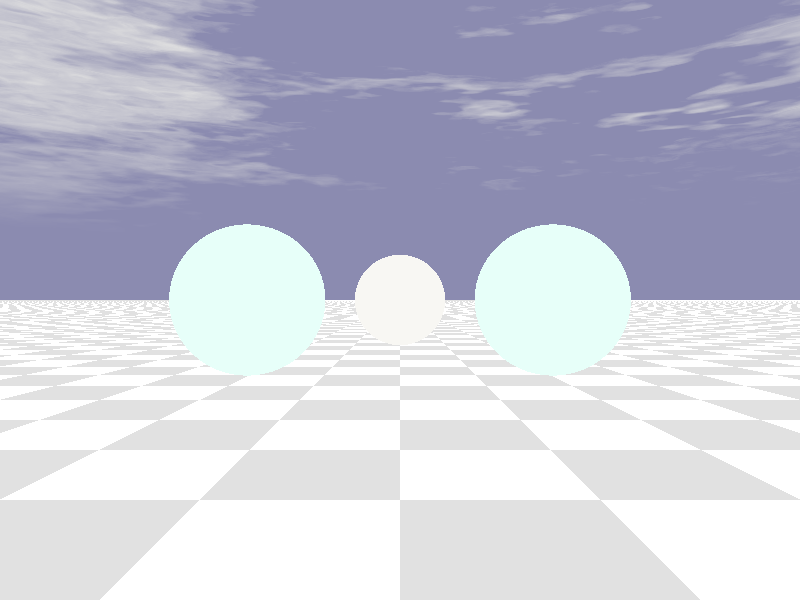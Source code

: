 // 5_lights.pov

#include "colors.inc"
#include "shapes.inc"
#include "skies.inc"
#include "textures.inc"
#include "woods.inc"
#include "stones.inc"                                        
#include "glass.inc"
#include "metals.inc"
              
camera{ 
  location <0.0, 0.0, -4.0> 
  look_at  <0.0, 0.0, 0.0>
}               

light_source {  
  <-1.0,5.0,0.0> 
  color Blue  
  spotlight 
  point_at<-1.0, 0.0, 0.0>       
  radius 3
  falloff 10
} 
          
  
light_source {  
  <1.0,5.0,0.0> 
  color Green  
  spotlight 
  point_at<1.0, 0.0, 0.0>       
  radius 3
  falloff 10
}       
           
           
sky_sphere {
  S_Cloud3
}   

plane { <0, 1, 0>, -1
    pigment {
      checker color White, color Gray
    }
}
       
       
       
sphere {
  <0, 0, 0>  0.3     
  texture { Silver3 }
}         
       
     
sphere {
  <0, 0, 0>  0.5     
  texture { Green_Glass }
  normal{ agate 3.0 } 
  translate <-1.0, 0.0, 0.0>
}      


sphere {
  <0, 0, 0>  0.5     
  texture { Green_Glass }
  normal{ agate 3.0 } 
  translate <1.0, 0.0, 0.0>
}  